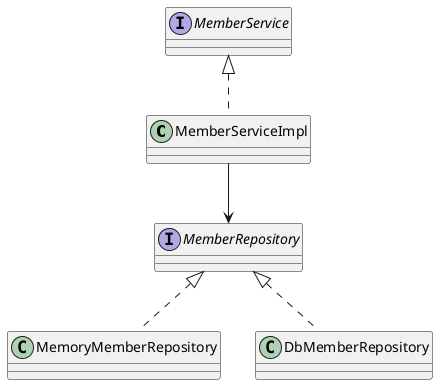 @startuml

@startuml
class MemberServiceImpl implements MemberService
class MemoryMemberRepository implements MemberRepository
class DbMemberRepository implements MemberRepository
interface MemberRepository

MemberServiceImpl --> MemberRepository


@enduml
